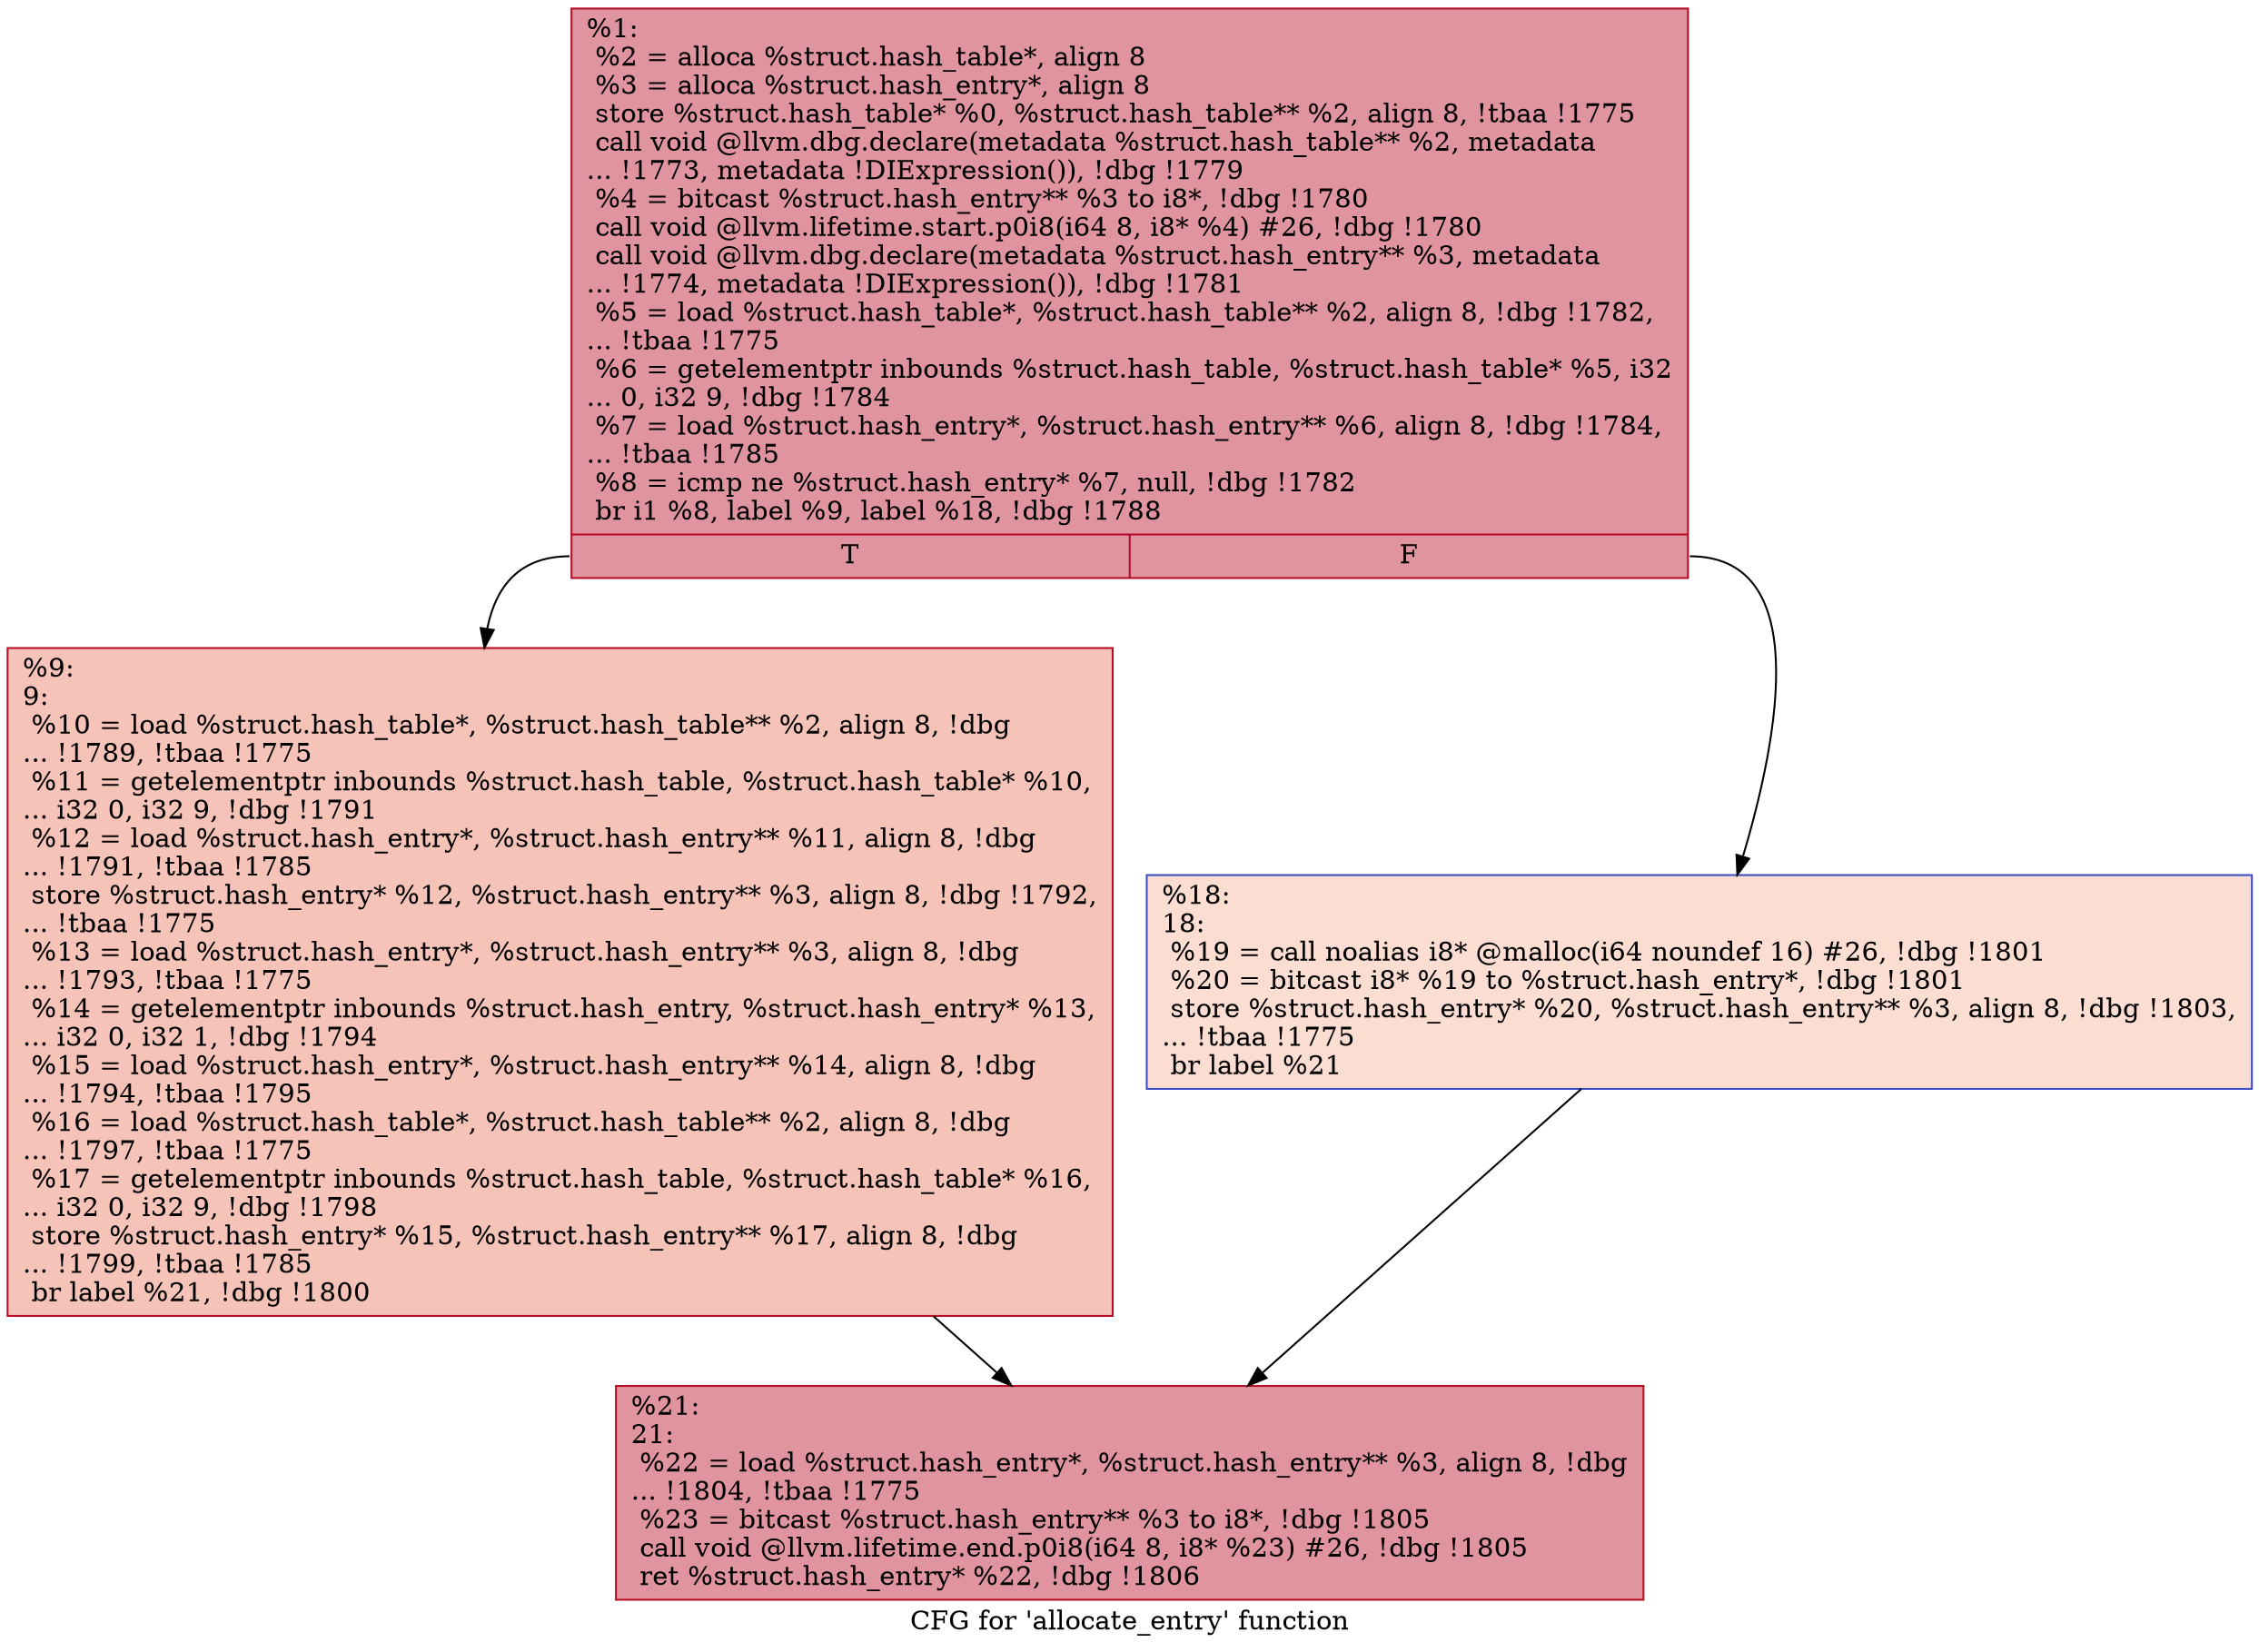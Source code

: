 digraph "CFG for 'allocate_entry' function" {
	label="CFG for 'allocate_entry' function";

	Node0x19e5cc0 [shape=record,color="#b70d28ff", style=filled, fillcolor="#b70d2870",label="{%1:\l  %2 = alloca %struct.hash_table*, align 8\l  %3 = alloca %struct.hash_entry*, align 8\l  store %struct.hash_table* %0, %struct.hash_table** %2, align 8, !tbaa !1775\l  call void @llvm.dbg.declare(metadata %struct.hash_table** %2, metadata\l... !1773, metadata !DIExpression()), !dbg !1779\l  %4 = bitcast %struct.hash_entry** %3 to i8*, !dbg !1780\l  call void @llvm.lifetime.start.p0i8(i64 8, i8* %4) #26, !dbg !1780\l  call void @llvm.dbg.declare(metadata %struct.hash_entry** %3, metadata\l... !1774, metadata !DIExpression()), !dbg !1781\l  %5 = load %struct.hash_table*, %struct.hash_table** %2, align 8, !dbg !1782,\l... !tbaa !1775\l  %6 = getelementptr inbounds %struct.hash_table, %struct.hash_table* %5, i32\l... 0, i32 9, !dbg !1784\l  %7 = load %struct.hash_entry*, %struct.hash_entry** %6, align 8, !dbg !1784,\l... !tbaa !1785\l  %8 = icmp ne %struct.hash_entry* %7, null, !dbg !1782\l  br i1 %8, label %9, label %18, !dbg !1788\l|{<s0>T|<s1>F}}"];
	Node0x19e5cc0:s0 -> Node0x19e5d40;
	Node0x19e5cc0:s1 -> Node0x19e5d90;
	Node0x19e5d40 [shape=record,color="#b70d28ff", style=filled, fillcolor="#e8765c70",label="{%9:\l9:                                                \l  %10 = load %struct.hash_table*, %struct.hash_table** %2, align 8, !dbg\l... !1789, !tbaa !1775\l  %11 = getelementptr inbounds %struct.hash_table, %struct.hash_table* %10,\l... i32 0, i32 9, !dbg !1791\l  %12 = load %struct.hash_entry*, %struct.hash_entry** %11, align 8, !dbg\l... !1791, !tbaa !1785\l  store %struct.hash_entry* %12, %struct.hash_entry** %3, align 8, !dbg !1792,\l... !tbaa !1775\l  %13 = load %struct.hash_entry*, %struct.hash_entry** %3, align 8, !dbg\l... !1793, !tbaa !1775\l  %14 = getelementptr inbounds %struct.hash_entry, %struct.hash_entry* %13,\l... i32 0, i32 1, !dbg !1794\l  %15 = load %struct.hash_entry*, %struct.hash_entry** %14, align 8, !dbg\l... !1794, !tbaa !1795\l  %16 = load %struct.hash_table*, %struct.hash_table** %2, align 8, !dbg\l... !1797, !tbaa !1775\l  %17 = getelementptr inbounds %struct.hash_table, %struct.hash_table* %16,\l... i32 0, i32 9, !dbg !1798\l  store %struct.hash_entry* %15, %struct.hash_entry** %17, align 8, !dbg\l... !1799, !tbaa !1785\l  br label %21, !dbg !1800\l}"];
	Node0x19e5d40 -> Node0x19e5de0;
	Node0x19e5d90 [shape=record,color="#3d50c3ff", style=filled, fillcolor="#f7b39670",label="{%18:\l18:                                               \l  %19 = call noalias i8* @malloc(i64 noundef 16) #26, !dbg !1801\l  %20 = bitcast i8* %19 to %struct.hash_entry*, !dbg !1801\l  store %struct.hash_entry* %20, %struct.hash_entry** %3, align 8, !dbg !1803,\l... !tbaa !1775\l  br label %21\l}"];
	Node0x19e5d90 -> Node0x19e5de0;
	Node0x19e5de0 [shape=record,color="#b70d28ff", style=filled, fillcolor="#b70d2870",label="{%21:\l21:                                               \l  %22 = load %struct.hash_entry*, %struct.hash_entry** %3, align 8, !dbg\l... !1804, !tbaa !1775\l  %23 = bitcast %struct.hash_entry** %3 to i8*, !dbg !1805\l  call void @llvm.lifetime.end.p0i8(i64 8, i8* %23) #26, !dbg !1805\l  ret %struct.hash_entry* %22, !dbg !1806\l}"];
}
